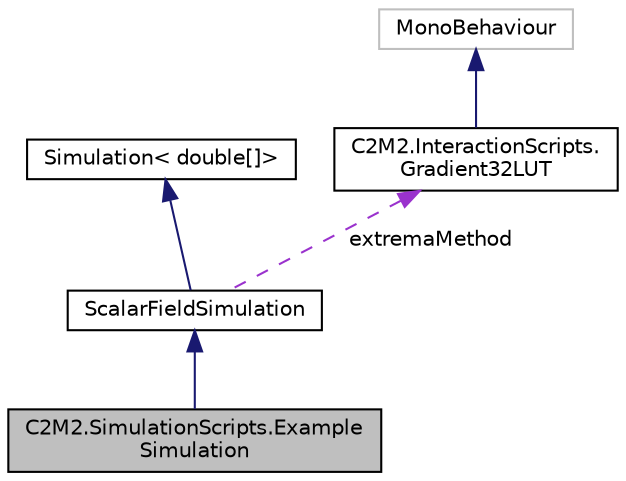 digraph "C2M2.SimulationScripts.ExampleSimulation"
{
 // LATEX_PDF_SIZE
  edge [fontname="Helvetica",fontsize="10",labelfontname="Helvetica",labelfontsize="10"];
  node [fontname="Helvetica",fontsize="10",shape=record];
  Node1 [label="C2M2.SimulationScripts.Example\lSimulation",height=0.2,width=0.4,color="black", fillcolor="grey75", style="filled", fontcolor="black",tooltip="Given an existing mesh, store a scalar for each vertex. Good for testing interactionf features"];
  Node2 -> Node1 [dir="back",color="midnightblue",fontsize="10",style="solid",fontname="Helvetica"];
  Node2 [label="ScalarFieldSimulation",height=0.2,width=0.4,color="black", fillcolor="white", style="filled",URL="$dc/d9a/class_c2_m2_1_1_simulation_scripts_1_1_scalar_field_simulation.html",tooltip="Simulation of type double[] for visualizing scalar fields on meshes"];
  Node3 -> Node2 [dir="back",color="midnightblue",fontsize="10",style="solid",fontname="Helvetica"];
  Node3 [label="Simulation\< double[]\>",height=0.2,width=0.4,color="black", fillcolor="white", style="filled",URL="$d5/dfa/class_c2_m2_1_1_simulation_scripts_1_1_simulation.html",tooltip=" "];
  Node4 -> Node2 [dir="back",color="darkorchid3",fontsize="10",style="dashed",label=" extremaMethod" ,fontname="Helvetica"];
  Node4 [label="C2M2.InteractionScripts.\lGradient32LUT",height=0.2,width=0.4,color="black", fillcolor="white", style="filled",URL="$dd/d96/class_c2_m2_1_1_interaction_scripts_1_1_gradient32_l_u_t.html",tooltip="Create a fast and memory-friendly lookup table of Color32's."];
  Node5 -> Node4 [dir="back",color="midnightblue",fontsize="10",style="solid",fontname="Helvetica"];
  Node5 [label="MonoBehaviour",height=0.2,width=0.4,color="grey75", fillcolor="white", style="filled",tooltip=" "];
}

